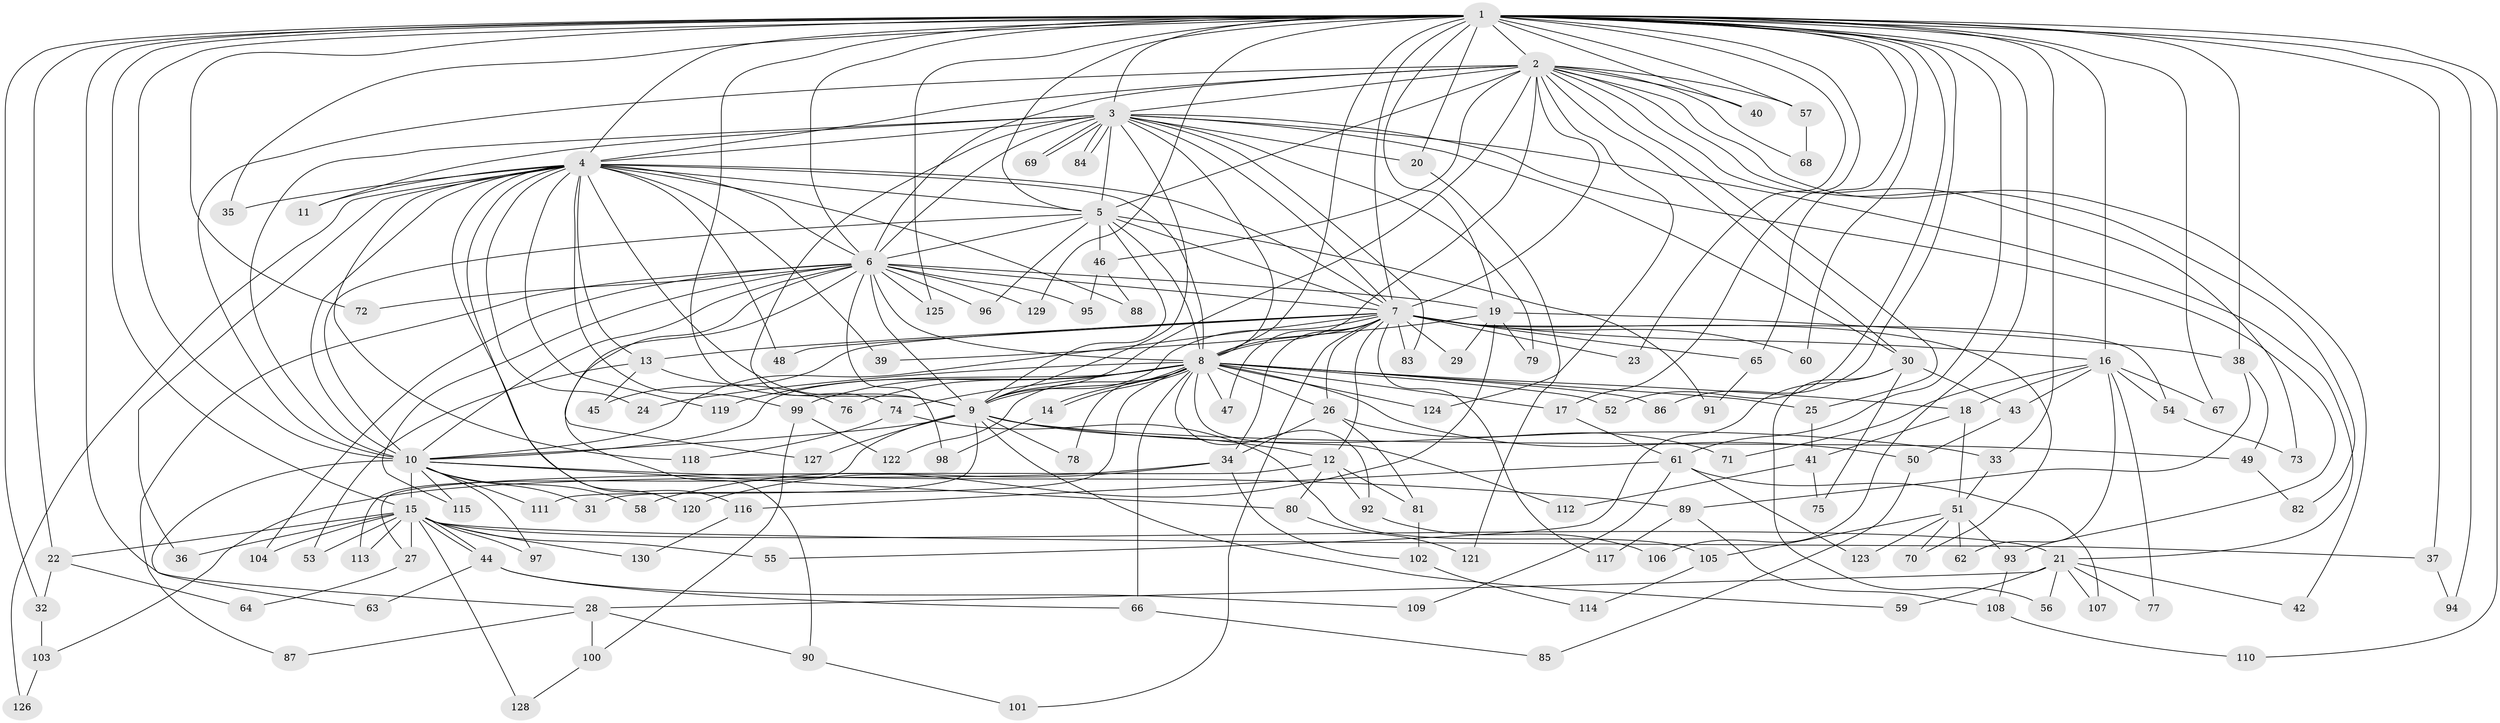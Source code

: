 // coarse degree distribution, {2: 0.27692307692307694, 18: 0.015384615384615385, 4: 0.13846153846153847, 6: 0.06153846153846154, 8: 0.03076923076923077, 3: 0.26153846153846155, 33: 0.015384615384615385, 13: 0.046153846153846156, 5: 0.046153846153846156, 7: 0.015384615384615385, 15: 0.03076923076923077, 1: 0.03076923076923077, 14: 0.015384615384615385, 25: 0.015384615384615385}
// Generated by graph-tools (version 1.1) at 2025/36/03/04/25 23:36:37]
// undirected, 130 vertices, 285 edges
graph export_dot {
  node [color=gray90,style=filled];
  1;
  2;
  3;
  4;
  5;
  6;
  7;
  8;
  9;
  10;
  11;
  12;
  13;
  14;
  15;
  16;
  17;
  18;
  19;
  20;
  21;
  22;
  23;
  24;
  25;
  26;
  27;
  28;
  29;
  30;
  31;
  32;
  33;
  34;
  35;
  36;
  37;
  38;
  39;
  40;
  41;
  42;
  43;
  44;
  45;
  46;
  47;
  48;
  49;
  50;
  51;
  52;
  53;
  54;
  55;
  56;
  57;
  58;
  59;
  60;
  61;
  62;
  63;
  64;
  65;
  66;
  67;
  68;
  69;
  70;
  71;
  72;
  73;
  74;
  75;
  76;
  77;
  78;
  79;
  80;
  81;
  82;
  83;
  84;
  85;
  86;
  87;
  88;
  89;
  90;
  91;
  92;
  93;
  94;
  95;
  96;
  97;
  98;
  99;
  100;
  101;
  102;
  103;
  104;
  105;
  106;
  107;
  108;
  109;
  110;
  111;
  112;
  113;
  114;
  115;
  116;
  117;
  118;
  119;
  120;
  121;
  122;
  123;
  124;
  125;
  126;
  127;
  128;
  129;
  130;
  1 -- 2;
  1 -- 3;
  1 -- 4;
  1 -- 5;
  1 -- 6;
  1 -- 7;
  1 -- 8;
  1 -- 9;
  1 -- 10;
  1 -- 15;
  1 -- 16;
  1 -- 17;
  1 -- 19;
  1 -- 20;
  1 -- 22;
  1 -- 23;
  1 -- 28;
  1 -- 32;
  1 -- 33;
  1 -- 35;
  1 -- 37;
  1 -- 38;
  1 -- 40;
  1 -- 52;
  1 -- 57;
  1 -- 60;
  1 -- 61;
  1 -- 65;
  1 -- 67;
  1 -- 72;
  1 -- 86;
  1 -- 94;
  1 -- 106;
  1 -- 110;
  1 -- 125;
  1 -- 129;
  2 -- 3;
  2 -- 4;
  2 -- 5;
  2 -- 6;
  2 -- 7;
  2 -- 8;
  2 -- 9;
  2 -- 10;
  2 -- 25;
  2 -- 30;
  2 -- 40;
  2 -- 42;
  2 -- 46;
  2 -- 57;
  2 -- 68;
  2 -- 73;
  2 -- 82;
  2 -- 124;
  3 -- 4;
  3 -- 5;
  3 -- 6;
  3 -- 7;
  3 -- 8;
  3 -- 9;
  3 -- 10;
  3 -- 11;
  3 -- 20;
  3 -- 21;
  3 -- 30;
  3 -- 69;
  3 -- 69;
  3 -- 74;
  3 -- 79;
  3 -- 83;
  3 -- 84;
  3 -- 84;
  3 -- 93;
  4 -- 5;
  4 -- 6;
  4 -- 7;
  4 -- 8;
  4 -- 9;
  4 -- 10;
  4 -- 11;
  4 -- 13;
  4 -- 24;
  4 -- 35;
  4 -- 36;
  4 -- 39;
  4 -- 48;
  4 -- 88;
  4 -- 99;
  4 -- 116;
  4 -- 118;
  4 -- 119;
  4 -- 120;
  4 -- 126;
  5 -- 6;
  5 -- 7;
  5 -- 8;
  5 -- 9;
  5 -- 10;
  5 -- 46;
  5 -- 91;
  5 -- 96;
  6 -- 7;
  6 -- 8;
  6 -- 9;
  6 -- 10;
  6 -- 19;
  6 -- 72;
  6 -- 87;
  6 -- 90;
  6 -- 95;
  6 -- 96;
  6 -- 98;
  6 -- 104;
  6 -- 115;
  6 -- 125;
  6 -- 127;
  6 -- 129;
  7 -- 8;
  7 -- 9;
  7 -- 10;
  7 -- 12;
  7 -- 13;
  7 -- 16;
  7 -- 23;
  7 -- 26;
  7 -- 29;
  7 -- 34;
  7 -- 45;
  7 -- 47;
  7 -- 48;
  7 -- 54;
  7 -- 60;
  7 -- 65;
  7 -- 70;
  7 -- 83;
  7 -- 101;
  7 -- 117;
  8 -- 9;
  8 -- 10;
  8 -- 14;
  8 -- 14;
  8 -- 17;
  8 -- 18;
  8 -- 24;
  8 -- 25;
  8 -- 26;
  8 -- 31;
  8 -- 47;
  8 -- 50;
  8 -- 52;
  8 -- 66;
  8 -- 74;
  8 -- 76;
  8 -- 78;
  8 -- 86;
  8 -- 92;
  8 -- 99;
  8 -- 112;
  8 -- 119;
  8 -- 122;
  8 -- 124;
  9 -- 10;
  9 -- 12;
  9 -- 33;
  9 -- 49;
  9 -- 59;
  9 -- 78;
  9 -- 111;
  9 -- 113;
  9 -- 127;
  10 -- 15;
  10 -- 31;
  10 -- 58;
  10 -- 63;
  10 -- 80;
  10 -- 89;
  10 -- 97;
  10 -- 111;
  10 -- 115;
  12 -- 27;
  12 -- 80;
  12 -- 81;
  12 -- 92;
  13 -- 45;
  13 -- 53;
  13 -- 76;
  14 -- 98;
  15 -- 21;
  15 -- 22;
  15 -- 27;
  15 -- 36;
  15 -- 37;
  15 -- 44;
  15 -- 44;
  15 -- 53;
  15 -- 55;
  15 -- 97;
  15 -- 104;
  15 -- 113;
  15 -- 128;
  15 -- 130;
  16 -- 18;
  16 -- 43;
  16 -- 54;
  16 -- 62;
  16 -- 67;
  16 -- 71;
  16 -- 77;
  17 -- 61;
  18 -- 41;
  18 -- 51;
  19 -- 29;
  19 -- 38;
  19 -- 39;
  19 -- 58;
  19 -- 79;
  20 -- 121;
  21 -- 28;
  21 -- 42;
  21 -- 56;
  21 -- 59;
  21 -- 77;
  21 -- 107;
  22 -- 32;
  22 -- 64;
  25 -- 41;
  26 -- 34;
  26 -- 71;
  26 -- 81;
  27 -- 64;
  28 -- 87;
  28 -- 90;
  28 -- 100;
  30 -- 43;
  30 -- 55;
  30 -- 56;
  30 -- 75;
  32 -- 103;
  33 -- 51;
  34 -- 102;
  34 -- 103;
  34 -- 120;
  37 -- 94;
  38 -- 49;
  38 -- 89;
  41 -- 75;
  41 -- 112;
  43 -- 50;
  44 -- 63;
  44 -- 66;
  44 -- 109;
  46 -- 88;
  46 -- 95;
  49 -- 82;
  50 -- 85;
  51 -- 62;
  51 -- 70;
  51 -- 93;
  51 -- 105;
  51 -- 123;
  54 -- 73;
  57 -- 68;
  61 -- 107;
  61 -- 109;
  61 -- 116;
  61 -- 123;
  65 -- 91;
  66 -- 85;
  74 -- 105;
  74 -- 118;
  80 -- 121;
  81 -- 102;
  89 -- 108;
  89 -- 117;
  90 -- 101;
  92 -- 106;
  93 -- 108;
  99 -- 100;
  99 -- 122;
  100 -- 128;
  102 -- 114;
  103 -- 126;
  105 -- 114;
  108 -- 110;
  116 -- 130;
}

